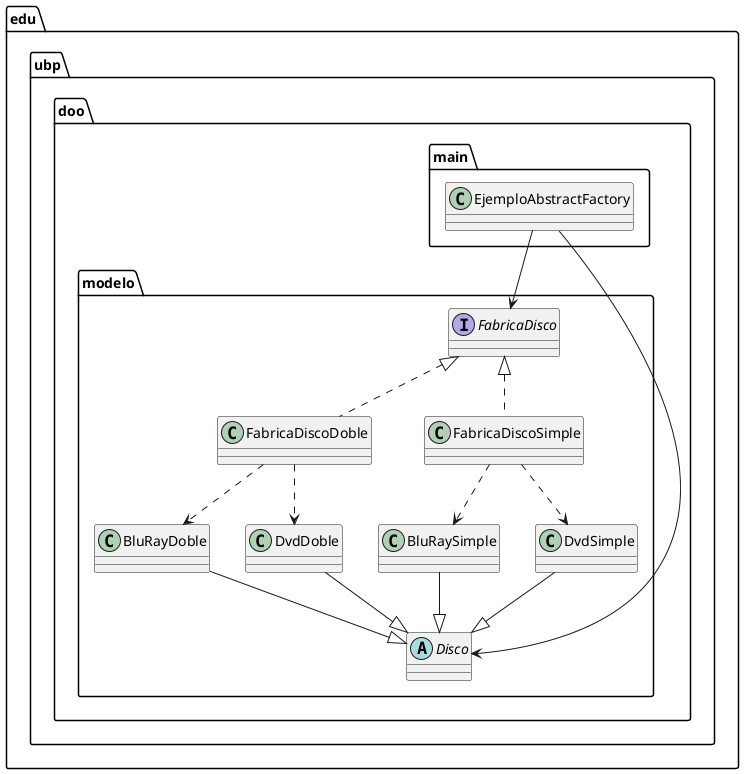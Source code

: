 @startuml
abstract class edu.ubp.doo.modelo.Disco
class edu.ubp.doo.main.EjemploAbstractFactory
class edu.ubp.doo.modelo.BluRayDoble
class edu.ubp.doo.modelo.BluRaySimple
class edu.ubp.doo.modelo.DvdDoble
class edu.ubp.doo.modelo.DvdSimple
class edu.ubp.doo.modelo.FabricaDiscoDoble
class edu.ubp.doo.modelo.FabricaDiscoSimple
interface edu.ubp.doo.modelo.FabricaDisco
edu.ubp.doo.main.EjemploAbstractFactory --> edu.ubp.doo.modelo.Disco
edu.ubp.doo.main.EjemploAbstractFactory --> edu.ubp.doo.modelo.FabricaDisco
edu.ubp.doo.modelo.BluRayDoble --|> edu.ubp.doo.modelo.Disco
edu.ubp.doo.modelo.BluRaySimple --|> edu.ubp.doo.modelo.Disco
edu.ubp.doo.modelo.DvdDoble --|> edu.ubp.doo.modelo.Disco
edu.ubp.doo.modelo.DvdSimple --|> edu.ubp.doo.modelo.Disco
edu.ubp.doo.modelo.FabricaDiscoDoble .up.|> edu.ubp.doo.modelo.FabricaDisco
edu.ubp.doo.modelo.FabricaDiscoSimple .up.|> edu.ubp.doo.modelo.FabricaDisco
edu.ubp.doo.modelo.FabricaDiscoSimple ..> edu.ubp.doo.modelo.BluRaySimple
edu.ubp.doo.modelo.FabricaDiscoSimple ..> edu.ubp.doo.modelo.DvdSimple
edu.ubp.doo.modelo.FabricaDiscoDoble ..> edu.ubp.doo.modelo.BluRayDoble
edu.ubp.doo.modelo.FabricaDiscoDoble ..> edu.ubp.doo.modelo.DvdDoble
@enduml